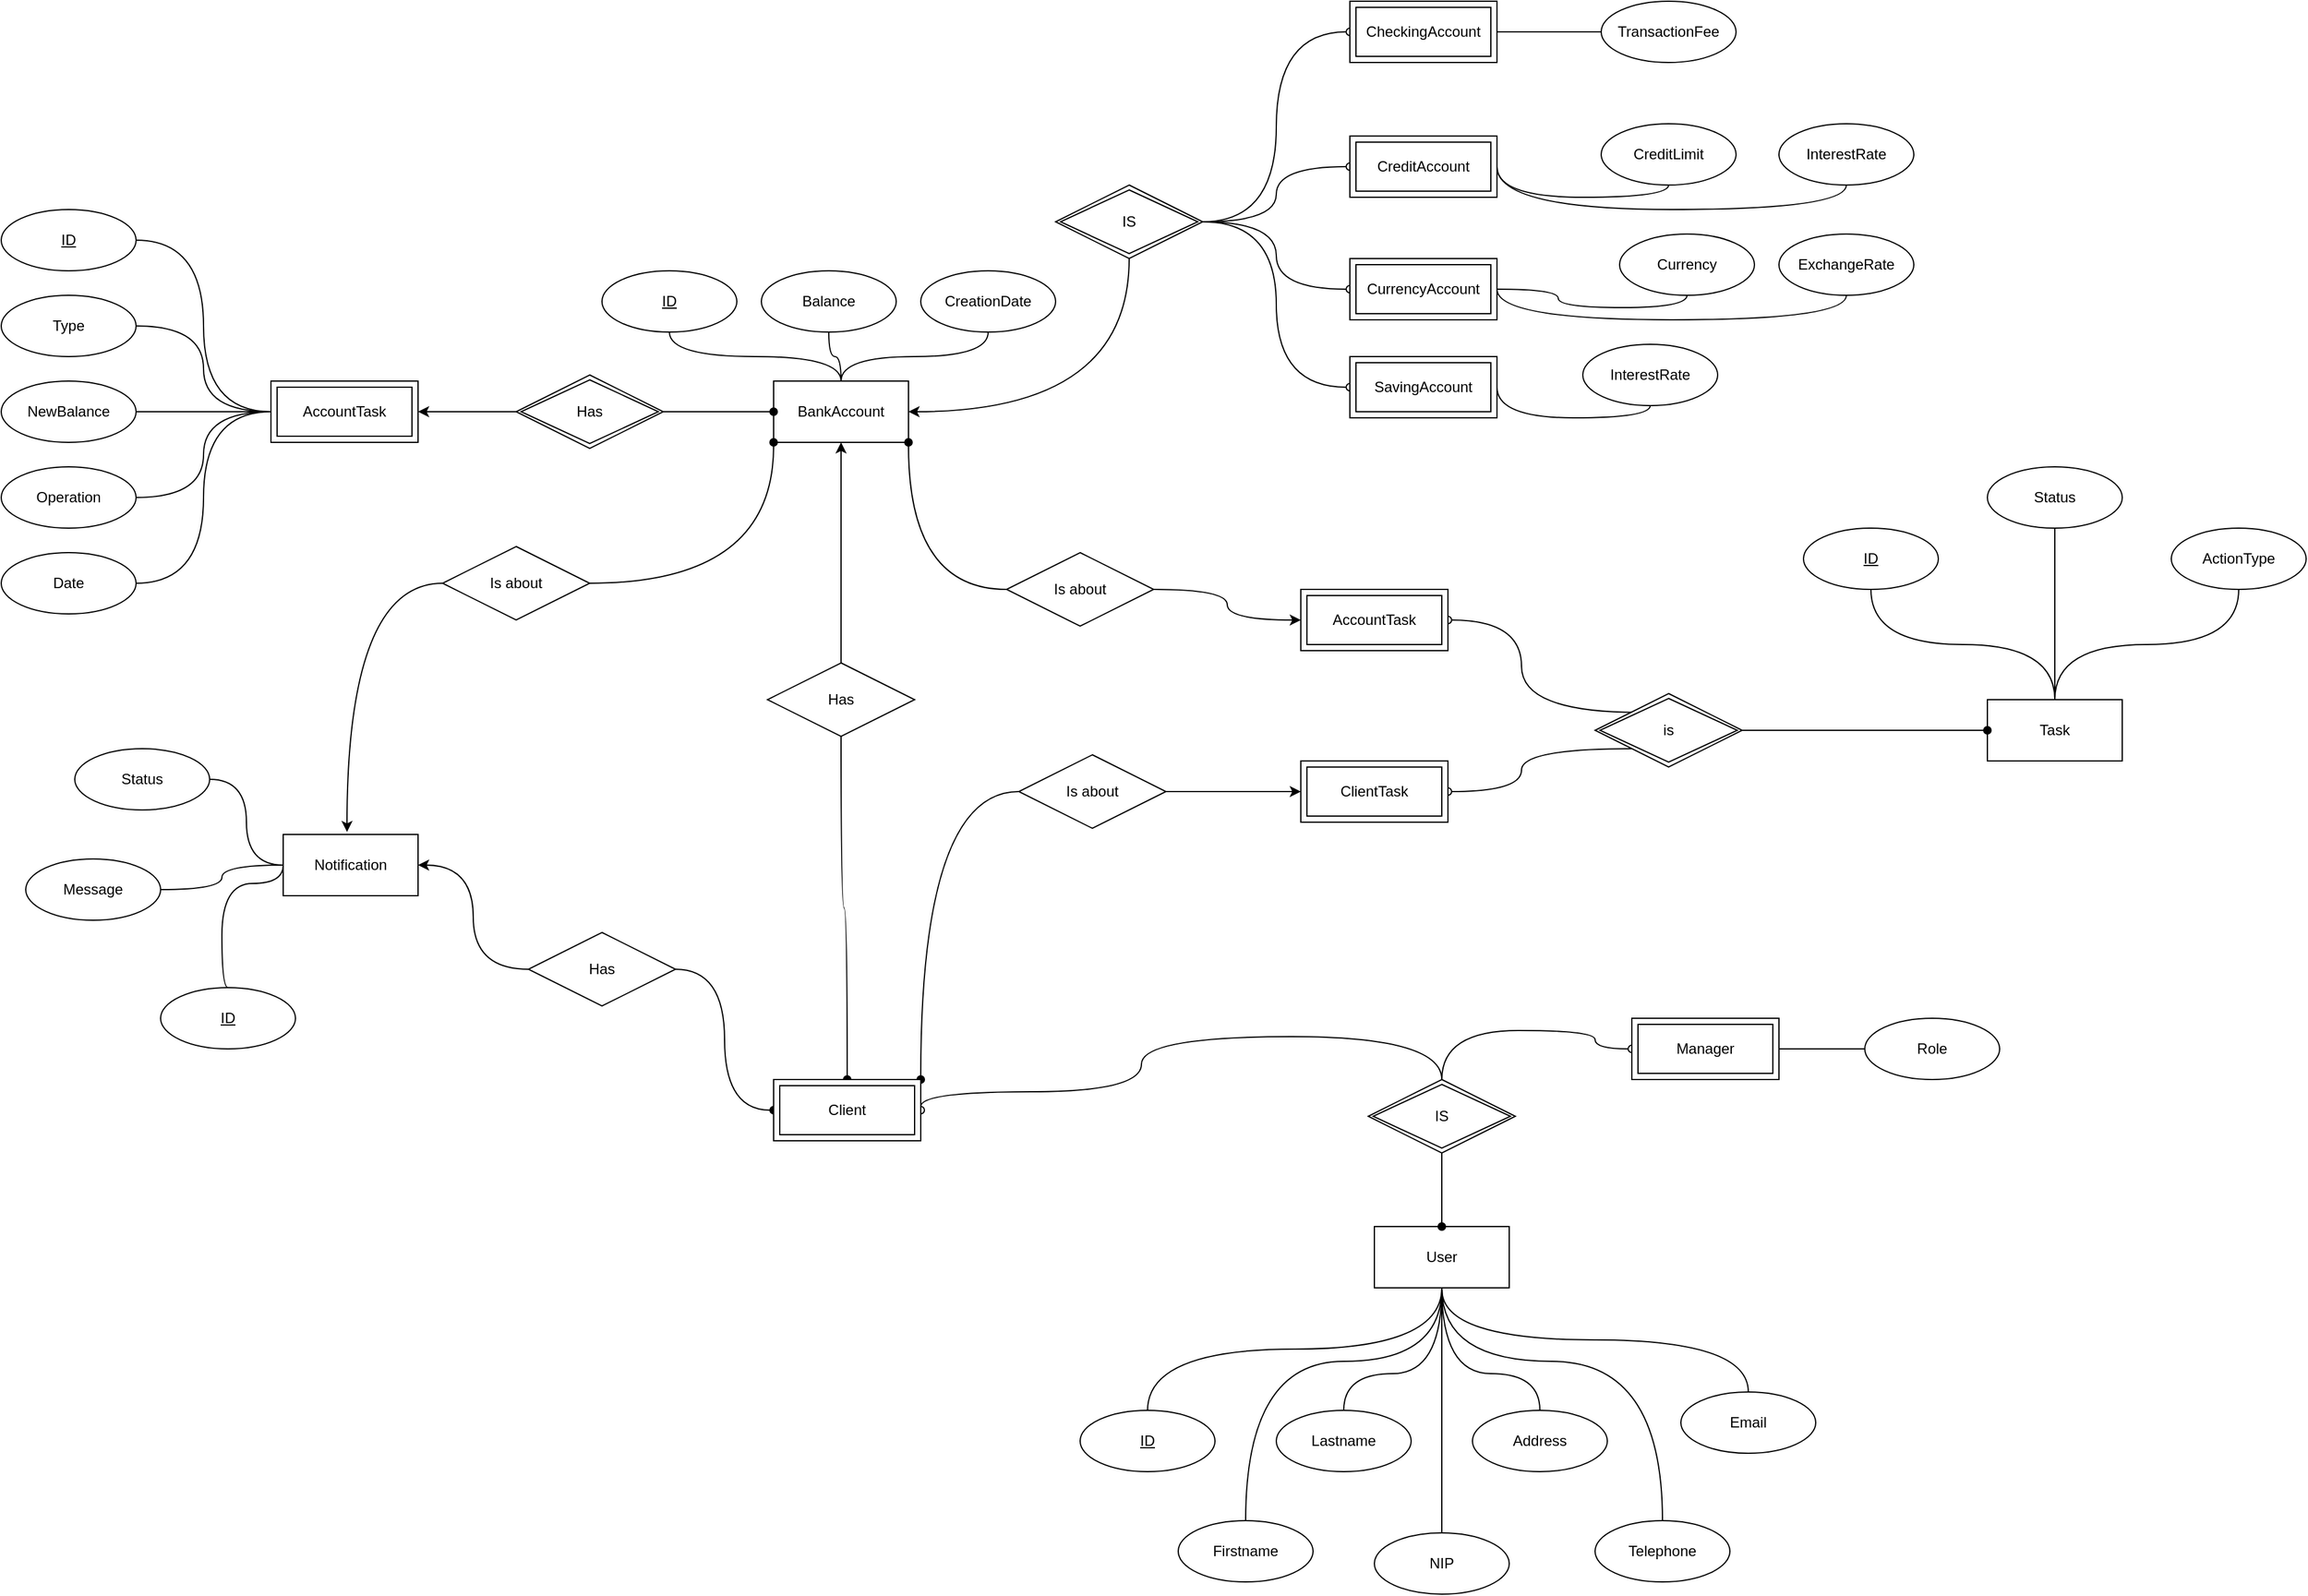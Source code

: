 <mxfile version="26.2.12">
  <diagram name="Page-1" id="4OgpGGiDZEG1DB0qBCs4">
    <mxGraphModel dx="2273" dy="1866" grid="1" gridSize="10" guides="1" tooltips="1" connect="1" arrows="1" fold="1" page="1" pageScale="1" pageWidth="850" pageHeight="1100" math="0" shadow="0">
      <root>
        <mxCell id="0" />
        <mxCell id="1" parent="0" />
        <mxCell id="Fxk53Ia6JlYg-YvES_YS-7" style="edgeStyle=orthogonalEdgeStyle;rounded=0;orthogonalLoop=1;jettySize=auto;html=1;exitX=1;exitY=0.5;exitDx=0;exitDy=0;entryX=0;entryY=0.5;entryDx=0;entryDy=0;curved=1;endArrow=none;startFill=0;" parent="1" source="Fxk53Ia6JlYg-YvES_YS-2" target="A1uuC24SRHYX1glZGPj4-17" edge="1">
          <mxGeometry relative="1" as="geometry">
            <mxPoint x="10" y="-5" as="targetPoint" />
          </mxGeometry>
        </mxCell>
        <mxCell id="Fxk53Ia6JlYg-YvES_YS-2" value="ID" style="ellipse;whiteSpace=wrap;html=1;align=center;fontStyle=4;" parent="1" vertex="1">
          <mxGeometry x="-190" y="-170" width="110" height="50" as="geometry" />
        </mxCell>
        <mxCell id="Fxk53Ia6JlYg-YvES_YS-9" style="edgeStyle=orthogonalEdgeStyle;curved=1;rounded=0;orthogonalLoop=1;jettySize=auto;html=1;exitX=1;exitY=0.5;exitDx=0;exitDy=0;entryX=0;entryY=0.5;entryDx=0;entryDy=0;endArrow=none;startFill=0;" parent="1" source="Fxk53Ia6JlYg-YvES_YS-3" target="A1uuC24SRHYX1glZGPj4-17" edge="1">
          <mxGeometry relative="1" as="geometry">
            <mxPoint x="10" y="-5" as="targetPoint" />
          </mxGeometry>
        </mxCell>
        <mxCell id="Fxk53Ia6JlYg-YvES_YS-3" value="Type" style="ellipse;whiteSpace=wrap;html=1;align=center;" parent="1" vertex="1">
          <mxGeometry x="-190" y="-100" width="110" height="50" as="geometry" />
        </mxCell>
        <mxCell id="Fxk53Ia6JlYg-YvES_YS-10" style="edgeStyle=orthogonalEdgeStyle;curved=1;rounded=0;orthogonalLoop=1;jettySize=auto;html=1;exitX=1;exitY=0.5;exitDx=0;exitDy=0;endArrow=none;startFill=0;entryX=0;entryY=0.5;entryDx=0;entryDy=0;" parent="1" source="Fxk53Ia6JlYg-YvES_YS-4" target="A1uuC24SRHYX1glZGPj4-17" edge="1">
          <mxGeometry relative="1" as="geometry">
            <mxPoint x="10" y="-10" as="targetPoint" />
          </mxGeometry>
        </mxCell>
        <mxCell id="Fxk53Ia6JlYg-YvES_YS-4" value="NewBalance" style="ellipse;whiteSpace=wrap;html=1;align=center;" parent="1" vertex="1">
          <mxGeometry x="-190" y="-30" width="110" height="50" as="geometry" />
        </mxCell>
        <mxCell id="Fxk53Ia6JlYg-YvES_YS-11" style="edgeStyle=orthogonalEdgeStyle;curved=1;rounded=0;orthogonalLoop=1;jettySize=auto;html=1;exitX=1;exitY=0.5;exitDx=0;exitDy=0;entryX=0;entryY=0.5;entryDx=0;entryDy=0;endArrow=none;startFill=0;" parent="1" source="Fxk53Ia6JlYg-YvES_YS-5" target="A1uuC24SRHYX1glZGPj4-17" edge="1">
          <mxGeometry relative="1" as="geometry">
            <mxPoint x="10" y="-5" as="targetPoint" />
          </mxGeometry>
        </mxCell>
        <mxCell id="Fxk53Ia6JlYg-YvES_YS-5" value="Operation" style="ellipse;whiteSpace=wrap;html=1;align=center;" parent="1" vertex="1">
          <mxGeometry x="-190" y="40" width="110" height="50" as="geometry" />
        </mxCell>
        <mxCell id="Fxk53Ia6JlYg-YvES_YS-12" style="edgeStyle=orthogonalEdgeStyle;curved=1;rounded=0;orthogonalLoop=1;jettySize=auto;html=1;exitX=1;exitY=0.5;exitDx=0;exitDy=0;entryX=0;entryY=0.5;entryDx=0;entryDy=0;endArrow=none;startFill=0;" parent="1" source="Fxk53Ia6JlYg-YvES_YS-6" target="A1uuC24SRHYX1glZGPj4-17" edge="1">
          <mxGeometry relative="1" as="geometry">
            <mxPoint x="10" y="-5" as="targetPoint" />
          </mxGeometry>
        </mxCell>
        <mxCell id="Fxk53Ia6JlYg-YvES_YS-6" value="Date" style="ellipse;whiteSpace=wrap;html=1;align=center;" parent="1" vertex="1">
          <mxGeometry x="-190" y="110" width="110" height="50" as="geometry" />
        </mxCell>
        <mxCell id="Fxk53Ia6JlYg-YvES_YS-13" value="BankAccount" style="whiteSpace=wrap;html=1;align=center;" parent="1" vertex="1">
          <mxGeometry x="440" y="-30" width="110" height="50" as="geometry" />
        </mxCell>
        <mxCell id="Fxk53Ia6JlYg-YvES_YS-22" style="edgeStyle=orthogonalEdgeStyle;curved=1;rounded=0;orthogonalLoop=1;jettySize=auto;html=1;exitX=0.5;exitY=1;exitDx=0;exitDy=0;endArrow=none;startFill=0;" parent="1" source="Fxk53Ia6JlYg-YvES_YS-14" target="Fxk53Ia6JlYg-YvES_YS-13" edge="1">
          <mxGeometry relative="1" as="geometry" />
        </mxCell>
        <mxCell id="Fxk53Ia6JlYg-YvES_YS-14" value="ID" style="ellipse;whiteSpace=wrap;html=1;align=center;fontStyle=4;" parent="1" vertex="1">
          <mxGeometry x="300" y="-120" width="110" height="50" as="geometry" />
        </mxCell>
        <mxCell id="Fxk53Ia6JlYg-YvES_YS-21" value="" style="edgeStyle=orthogonalEdgeStyle;curved=1;rounded=0;orthogonalLoop=1;jettySize=auto;html=1;endArrow=none;startFill=0;" parent="1" source="Fxk53Ia6JlYg-YvES_YS-15" target="Fxk53Ia6JlYg-YvES_YS-13" edge="1">
          <mxGeometry relative="1" as="geometry" />
        </mxCell>
        <mxCell id="Fxk53Ia6JlYg-YvES_YS-15" value="Balance" style="ellipse;whiteSpace=wrap;html=1;align=center;" parent="1" vertex="1">
          <mxGeometry x="430" y="-120" width="110" height="50" as="geometry" />
        </mxCell>
        <mxCell id="Fxk53Ia6JlYg-YvES_YS-23" style="edgeStyle=orthogonalEdgeStyle;curved=1;rounded=0;orthogonalLoop=1;jettySize=auto;html=1;exitX=0.5;exitY=1;exitDx=0;exitDy=0;entryX=0.5;entryY=0;entryDx=0;entryDy=0;endArrow=none;startFill=0;" parent="1" source="Fxk53Ia6JlYg-YvES_YS-16" target="Fxk53Ia6JlYg-YvES_YS-13" edge="1">
          <mxGeometry relative="1" as="geometry" />
        </mxCell>
        <mxCell id="Fxk53Ia6JlYg-YvES_YS-16" value="CreationDate" style="ellipse;whiteSpace=wrap;html=1;align=center;" parent="1" vertex="1">
          <mxGeometry x="560" y="-120" width="110" height="50" as="geometry" />
        </mxCell>
        <mxCell id="Fxk53Ia6JlYg-YvES_YS-18" style="edgeStyle=orthogonalEdgeStyle;curved=1;rounded=0;orthogonalLoop=1;jettySize=auto;html=1;entryX=0;entryY=0.5;entryDx=0;entryDy=0;endArrow=oval;endFill=1;exitX=1;exitY=0.5;exitDx=0;exitDy=0;" parent="1" source="A1uuC24SRHYX1glZGPj4-16" target="Fxk53Ia6JlYg-YvES_YS-13" edge="1">
          <mxGeometry relative="1" as="geometry">
            <mxPoint x="350" y="-5" as="sourcePoint" />
          </mxGeometry>
        </mxCell>
        <mxCell id="Fxk53Ia6JlYg-YvES_YS-19" value="" style="edgeStyle=orthogonalEdgeStyle;curved=1;rounded=0;orthogonalLoop=1;jettySize=auto;html=1;entryX=1;entryY=0.5;entryDx=0;entryDy=0;" parent="1" source="A1uuC24SRHYX1glZGPj4-16" target="A1uuC24SRHYX1glZGPj4-17" edge="1">
          <mxGeometry relative="1" as="geometry">
            <mxPoint x="230.0" y="-5" as="sourcePoint" />
            <mxPoint x="135.0" y="-5" as="targetPoint" />
          </mxGeometry>
        </mxCell>
        <mxCell id="A1uuC24SRHYX1glZGPj4-4" style="edgeStyle=orthogonalEdgeStyle;curved=1;rounded=0;orthogonalLoop=1;jettySize=auto;html=1;exitX=0;exitY=0.5;exitDx=0;exitDy=0;entryX=1;entryY=0.5;entryDx=0;entryDy=0;endArrow=none;startFill=0;" edge="1" parent="1" source="Fxk53Ia6JlYg-YvES_YS-29" target="A1uuC24SRHYX1glZGPj4-2">
          <mxGeometry relative="1" as="geometry">
            <Array as="points">
              <mxPoint x="1100" y="-315" />
            </Array>
          </mxGeometry>
        </mxCell>
        <mxCell id="Fxk53Ia6JlYg-YvES_YS-29" value="TransactionFee" style="ellipse;whiteSpace=wrap;html=1;align=center;" parent="1" vertex="1">
          <mxGeometry x="1115" y="-340" width="110" height="50" as="geometry" />
        </mxCell>
        <mxCell id="Fxk53Ia6JlYg-YvES_YS-35" value="" style="edgeStyle=orthogonalEdgeStyle;curved=1;rounded=0;orthogonalLoop=1;jettySize=auto;html=1;endArrow=oval;endFill=0;exitX=1;exitY=0.5;exitDx=0;exitDy=0;entryX=0;entryY=0.5;entryDx=0;entryDy=0;" parent="1" source="A1uuC24SRHYX1glZGPj4-1" target="A1uuC24SRHYX1glZGPj4-5" edge="1">
          <mxGeometry relative="1" as="geometry">
            <mxPoint x="800" y="-197.5" as="sourcePoint" />
            <mxPoint x="910" y="-200" as="targetPoint" />
          </mxGeometry>
        </mxCell>
        <mxCell id="Fxk53Ia6JlYg-YvES_YS-36" style="edgeStyle=orthogonalEdgeStyle;curved=1;rounded=0;orthogonalLoop=1;jettySize=auto;html=1;exitX=1;exitY=0.5;exitDx=0;exitDy=0;entryX=0;entryY=0.5;entryDx=0;entryDy=0;endArrow=oval;endFill=0;" parent="1" source="A1uuC24SRHYX1glZGPj4-1" target="A1uuC24SRHYX1glZGPj4-2" edge="1">
          <mxGeometry relative="1" as="geometry">
            <mxPoint x="800" y="-197.5" as="sourcePoint" />
          </mxGeometry>
        </mxCell>
        <mxCell id="Fxk53Ia6JlYg-YvES_YS-37" style="edgeStyle=orthogonalEdgeStyle;curved=1;rounded=0;orthogonalLoop=1;jettySize=auto;html=1;exitX=1;exitY=0.5;exitDx=0;exitDy=0;entryX=0;entryY=0.5;entryDx=0;entryDy=0;endArrow=oval;endFill=0;" parent="1" source="A1uuC24SRHYX1glZGPj4-1" target="A1uuC24SRHYX1glZGPj4-9" edge="1">
          <mxGeometry relative="1" as="geometry">
            <mxPoint x="800" y="-197.5" as="sourcePoint" />
            <mxPoint x="910" y="-105" as="targetPoint" />
          </mxGeometry>
        </mxCell>
        <mxCell id="Fxk53Ia6JlYg-YvES_YS-38" style="edgeStyle=orthogonalEdgeStyle;curved=1;rounded=0;orthogonalLoop=1;jettySize=auto;html=1;exitX=1;exitY=0.5;exitDx=0;exitDy=0;entryX=0;entryY=0.5;entryDx=0;entryDy=0;endArrow=oval;endFill=0;" parent="1" source="A1uuC24SRHYX1glZGPj4-1" target="A1uuC24SRHYX1glZGPj4-11" edge="1">
          <mxGeometry relative="1" as="geometry">
            <mxPoint x="800" y="-197.5" as="sourcePoint" />
            <mxPoint x="910" y="-25" as="targetPoint" />
          </mxGeometry>
        </mxCell>
        <mxCell id="Fxk53Ia6JlYg-YvES_YS-116" style="edgeStyle=orthogonalEdgeStyle;curved=1;rounded=0;orthogonalLoop=1;jettySize=auto;html=1;exitX=0.5;exitY=1;exitDx=0;exitDy=0;entryX=1;entryY=0.5;entryDx=0;entryDy=0;" parent="1" source="A1uuC24SRHYX1glZGPj4-1" target="Fxk53Ia6JlYg-YvES_YS-13" edge="1">
          <mxGeometry relative="1" as="geometry">
            <mxPoint x="740" y="-167.5" as="sourcePoint" />
          </mxGeometry>
        </mxCell>
        <mxCell id="Fxk53Ia6JlYg-YvES_YS-42" style="edgeStyle=orthogonalEdgeStyle;curved=1;rounded=0;orthogonalLoop=1;jettySize=auto;html=1;exitX=0.5;exitY=1;exitDx=0;exitDy=0;entryX=1;entryY=0.5;entryDx=0;entryDy=0;endArrow=none;startFill=0;" parent="1" source="Fxk53Ia6JlYg-YvES_YS-41" target="A1uuC24SRHYX1glZGPj4-5" edge="1">
          <mxGeometry relative="1" as="geometry">
            <Array as="points">
              <mxPoint x="1170" y="-180" />
              <mxPoint x="1030" y="-180" />
            </Array>
          </mxGeometry>
        </mxCell>
        <mxCell id="Fxk53Ia6JlYg-YvES_YS-41" value="CreditLimit" style="ellipse;whiteSpace=wrap;html=1;align=center;" parent="1" vertex="1">
          <mxGeometry x="1115" y="-240" width="110" height="50" as="geometry" />
        </mxCell>
        <mxCell id="Fxk53Ia6JlYg-YvES_YS-44" style="edgeStyle=orthogonalEdgeStyle;curved=1;rounded=0;orthogonalLoop=1;jettySize=auto;html=1;exitX=0.5;exitY=1;exitDx=0;exitDy=0;entryX=1;entryY=0.5;entryDx=0;entryDy=0;endArrow=none;startFill=0;" parent="1" source="Fxk53Ia6JlYg-YvES_YS-43" edge="1" target="A1uuC24SRHYX1glZGPj4-5">
          <mxGeometry relative="1" as="geometry">
            <mxPoint x="1415" y="-195" as="sourcePoint" />
            <mxPoint x="1030" y="-187.5" as="targetPoint" />
            <Array as="points">
              <mxPoint x="1315" y="-170" />
              <mxPoint x="1030" y="-170" />
            </Array>
          </mxGeometry>
        </mxCell>
        <mxCell id="Fxk53Ia6JlYg-YvES_YS-43" value="InterestRate" style="ellipse;whiteSpace=wrap;html=1;align=center;" parent="1" vertex="1">
          <mxGeometry x="1260" y="-240" width="110" height="50" as="geometry" />
        </mxCell>
        <mxCell id="A1uuC24SRHYX1glZGPj4-33" style="edgeStyle=orthogonalEdgeStyle;curved=1;rounded=0;orthogonalLoop=1;jettySize=auto;html=1;exitX=0.5;exitY=1;exitDx=0;exitDy=0;entryX=1;entryY=0.5;entryDx=0;entryDy=0;endArrow=none;startFill=0;" edge="1" parent="1" source="Fxk53Ia6JlYg-YvES_YS-47" target="A1uuC24SRHYX1glZGPj4-9">
          <mxGeometry relative="1" as="geometry">
            <Array as="points">
              <mxPoint x="1185" y="-90" />
              <mxPoint x="1080" y="-90" />
              <mxPoint x="1080" y="-105" />
            </Array>
          </mxGeometry>
        </mxCell>
        <mxCell id="Fxk53Ia6JlYg-YvES_YS-47" value="Currency" style="ellipse;whiteSpace=wrap;html=1;align=center;" parent="1" vertex="1">
          <mxGeometry x="1130" y="-150" width="110" height="50" as="geometry" />
        </mxCell>
        <mxCell id="Fxk53Ia6JlYg-YvES_YS-50" style="edgeStyle=orthogonalEdgeStyle;curved=1;rounded=0;orthogonalLoop=1;jettySize=auto;html=1;exitX=0.5;exitY=1;exitDx=0;exitDy=0;entryX=1;entryY=0.5;entryDx=0;entryDy=0;endArrow=none;startFill=0;" parent="1" source="Fxk53Ia6JlYg-YvES_YS-49" target="A1uuC24SRHYX1glZGPj4-9" edge="1">
          <mxGeometry relative="1" as="geometry">
            <Array as="points">
              <mxPoint x="1315" y="-80" />
              <mxPoint x="1030" y="-80" />
            </Array>
            <mxPoint x="1030" y="-105" as="targetPoint" />
          </mxGeometry>
        </mxCell>
        <mxCell id="Fxk53Ia6JlYg-YvES_YS-49" value="ExchangeRate" style="ellipse;whiteSpace=wrap;html=1;align=center;" parent="1" vertex="1">
          <mxGeometry x="1260" y="-150" width="110" height="50" as="geometry" />
        </mxCell>
        <mxCell id="Fxk53Ia6JlYg-YvES_YS-54" style="edgeStyle=orthogonalEdgeStyle;curved=1;rounded=0;orthogonalLoop=1;jettySize=auto;html=1;exitX=0.5;exitY=1;exitDx=0;exitDy=0;entryX=1;entryY=0.5;entryDx=0;entryDy=0;endArrow=none;startFill=0;" parent="1" source="Fxk53Ia6JlYg-YvES_YS-53" target="A1uuC24SRHYX1glZGPj4-11" edge="1">
          <mxGeometry relative="1" as="geometry">
            <Array as="points">
              <mxPoint x="1155" />
              <mxPoint x="1030" />
            </Array>
            <mxPoint x="1030" y="-25" as="targetPoint" />
          </mxGeometry>
        </mxCell>
        <mxCell id="Fxk53Ia6JlYg-YvES_YS-53" value="InterestRate" style="ellipse;whiteSpace=wrap;html=1;align=center;" parent="1" vertex="1">
          <mxGeometry x="1100" y="-60" width="110" height="50" as="geometry" />
        </mxCell>
        <mxCell id="Fxk53Ia6JlYg-YvES_YS-57" value="User" style="whiteSpace=wrap;html=1;align=center;movable=1;resizable=1;rotatable=1;deletable=1;editable=1;locked=0;connectable=1;" parent="1" vertex="1">
          <mxGeometry x="930" y="660" width="110" height="50" as="geometry" />
        </mxCell>
        <mxCell id="Fxk53Ia6JlYg-YvES_YS-70" style="edgeStyle=orthogonalEdgeStyle;curved=1;rounded=0;orthogonalLoop=1;jettySize=auto;html=1;exitX=0.5;exitY=0;exitDx=0;exitDy=0;entryX=0.5;entryY=1;entryDx=0;entryDy=0;endArrow=none;startFill=0;" parent="1" source="Fxk53Ia6JlYg-YvES_YS-58" target="Fxk53Ia6JlYg-YvES_YS-57" edge="1">
          <mxGeometry relative="1" as="geometry" />
        </mxCell>
        <mxCell id="Fxk53Ia6JlYg-YvES_YS-58" value="ID" style="ellipse;whiteSpace=wrap;html=1;align=center;fontStyle=4;" parent="1" vertex="1">
          <mxGeometry x="690" y="810" width="110" height="50" as="geometry" />
        </mxCell>
        <mxCell id="A1uuC24SRHYX1glZGPj4-23" style="edgeStyle=orthogonalEdgeStyle;curved=1;rounded=0;orthogonalLoop=1;jettySize=auto;html=1;exitX=0.5;exitY=0;exitDx=0;exitDy=0;endArrow=none;startFill=0;" edge="1" parent="1" source="Fxk53Ia6JlYg-YvES_YS-60" target="Fxk53Ia6JlYg-YvES_YS-57">
          <mxGeometry relative="1" as="geometry">
            <Array as="points">
              <mxPoint x="905" y="780" />
              <mxPoint x="985" y="780" />
            </Array>
          </mxGeometry>
        </mxCell>
        <mxCell id="Fxk53Ia6JlYg-YvES_YS-60" value="Lastname" style="ellipse;whiteSpace=wrap;html=1;align=center;" parent="1" vertex="1">
          <mxGeometry x="850" y="810" width="110" height="50" as="geometry" />
        </mxCell>
        <mxCell id="A1uuC24SRHYX1glZGPj4-24" style="edgeStyle=orthogonalEdgeStyle;curved=1;rounded=0;orthogonalLoop=1;jettySize=auto;html=1;exitX=0.5;exitY=0;exitDx=0;exitDy=0;entryX=0.5;entryY=1;entryDx=0;entryDy=0;endArrow=none;startFill=0;" edge="1" parent="1" source="Fxk53Ia6JlYg-YvES_YS-62" target="Fxk53Ia6JlYg-YvES_YS-57">
          <mxGeometry relative="1" as="geometry">
            <Array as="points">
              <mxPoint x="825" y="770" />
              <mxPoint x="985" y="770" />
            </Array>
          </mxGeometry>
        </mxCell>
        <mxCell id="Fxk53Ia6JlYg-YvES_YS-62" value="Firstname" style="ellipse;whiteSpace=wrap;html=1;align=center;" parent="1" vertex="1">
          <mxGeometry x="770" y="900" width="110" height="50" as="geometry" />
        </mxCell>
        <mxCell id="Fxk53Ia6JlYg-YvES_YS-73" value="" style="edgeStyle=orthogonalEdgeStyle;curved=1;rounded=0;orthogonalLoop=1;jettySize=auto;html=1;entryX=0.5;entryY=1;entryDx=0;entryDy=0;endArrow=none;startFill=0;exitX=0.5;exitY=0;exitDx=0;exitDy=0;" parent="1" source="Fxk53Ia6JlYg-YvES_YS-64" target="Fxk53Ia6JlYg-YvES_YS-57" edge="1">
          <mxGeometry relative="1" as="geometry">
            <Array as="points">
              <mxPoint x="985" y="730" />
              <mxPoint x="985" y="730" />
            </Array>
          </mxGeometry>
        </mxCell>
        <mxCell id="Fxk53Ia6JlYg-YvES_YS-64" value="NIP" style="ellipse;whiteSpace=wrap;html=1;align=center;" parent="1" vertex="1">
          <mxGeometry x="930" y="910" width="110" height="50" as="geometry" />
        </mxCell>
        <mxCell id="A1uuC24SRHYX1glZGPj4-19" style="edgeStyle=orthogonalEdgeStyle;curved=1;rounded=0;orthogonalLoop=1;jettySize=auto;html=1;exitX=0.5;exitY=0;exitDx=0;exitDy=0;endArrow=none;startFill=0;" edge="1" parent="1" source="Fxk53Ia6JlYg-YvES_YS-66" target="Fxk53Ia6JlYg-YvES_YS-57">
          <mxGeometry relative="1" as="geometry">
            <Array as="points">
              <mxPoint x="1065" y="780" />
              <mxPoint x="985" y="780" />
            </Array>
          </mxGeometry>
        </mxCell>
        <mxCell id="Fxk53Ia6JlYg-YvES_YS-66" value="Address" style="ellipse;whiteSpace=wrap;html=1;align=center;" parent="1" vertex="1">
          <mxGeometry x="1010" y="810" width="110" height="50" as="geometry" />
        </mxCell>
        <mxCell id="A1uuC24SRHYX1glZGPj4-22" style="edgeStyle=orthogonalEdgeStyle;curved=1;rounded=0;orthogonalLoop=1;jettySize=auto;html=1;exitX=0.5;exitY=0;exitDx=0;exitDy=0;entryX=0.5;entryY=1;entryDx=0;entryDy=0;endArrow=none;startFill=0;" edge="1" parent="1" source="Fxk53Ia6JlYg-YvES_YS-69" target="Fxk53Ia6JlYg-YvES_YS-57">
          <mxGeometry relative="1" as="geometry">
            <Array as="points">
              <mxPoint x="1165" y="770" />
              <mxPoint x="985" y="770" />
            </Array>
          </mxGeometry>
        </mxCell>
        <mxCell id="Fxk53Ia6JlYg-YvES_YS-69" value="Telephone" style="ellipse;whiteSpace=wrap;html=1;align=center;" parent="1" vertex="1">
          <mxGeometry x="1110" y="900" width="110" height="50" as="geometry" />
        </mxCell>
        <mxCell id="Fxk53Ia6JlYg-YvES_YS-79" style="edgeStyle=orthogonalEdgeStyle;curved=1;rounded=0;orthogonalLoop=1;jettySize=auto;html=1;exitX=0.5;exitY=0;exitDx=0;exitDy=0;endArrow=none;startFill=0;entryX=0.501;entryY=1.029;entryDx=0;entryDy=0;entryPerimeter=0;" parent="1" source="Fxk53Ia6JlYg-YvES_YS-77" target="Fxk53Ia6JlYg-YvES_YS-57" edge="1">
          <mxGeometry relative="1" as="geometry">
            <mxPoint x="980" y="570" as="targetPoint" />
          </mxGeometry>
        </mxCell>
        <mxCell id="Fxk53Ia6JlYg-YvES_YS-77" value="Email" style="ellipse;whiteSpace=wrap;html=1;align=center;" parent="1" vertex="1">
          <mxGeometry x="1180" y="795" width="110" height="50" as="geometry" />
        </mxCell>
        <mxCell id="Fxk53Ia6JlYg-YvES_YS-85" value="" style="edgeStyle=orthogonalEdgeStyle;curved=1;rounded=0;orthogonalLoop=1;jettySize=auto;html=1;endArrow=oval;endFill=0;exitX=0.5;exitY=0;exitDx=0;exitDy=0;entryX=1;entryY=0.5;entryDx=0;entryDy=0;" parent="1" source="A1uuC24SRHYX1glZGPj4-25" target="A1uuC24SRHYX1glZGPj4-30" edge="1">
          <mxGeometry relative="1" as="geometry">
            <mxPoint x="1005" y="545" as="sourcePoint" />
            <mxPoint x="590" y="595" as="targetPoint" />
            <Array as="points">
              <mxPoint x="985" y="505" />
              <mxPoint x="740" y="505" />
              <mxPoint x="740" y="550" />
              <mxPoint x="560" y="550" />
            </Array>
          </mxGeometry>
        </mxCell>
        <mxCell id="Fxk53Ia6JlYg-YvES_YS-89" style="edgeStyle=orthogonalEdgeStyle;curved=1;rounded=0;orthogonalLoop=1;jettySize=auto;html=1;exitX=0.5;exitY=1;exitDx=0;exitDy=0;endArrow=oval;endFill=1;entryX=0.5;entryY=0;entryDx=0;entryDy=0;" parent="1" source="Fxk53Ia6JlYg-YvES_YS-88" target="A1uuC24SRHYX1glZGPj4-30" edge="1">
          <mxGeometry relative="1" as="geometry">
            <mxPoint x="495" y="520" as="targetPoint" />
          </mxGeometry>
        </mxCell>
        <mxCell id="Fxk53Ia6JlYg-YvES_YS-90" style="edgeStyle=orthogonalEdgeStyle;curved=1;rounded=0;orthogonalLoop=1;jettySize=auto;html=1;exitX=0.5;exitY=0;exitDx=0;exitDy=0;entryX=0.5;entryY=1;entryDx=0;entryDy=0;endArrow=classic;endFill=1;" parent="1" source="Fxk53Ia6JlYg-YvES_YS-88" target="Fxk53Ia6JlYg-YvES_YS-13" edge="1">
          <mxGeometry relative="1" as="geometry">
            <mxPoint x="485" y="150" as="sourcePoint" />
          </mxGeometry>
        </mxCell>
        <mxCell id="Fxk53Ia6JlYg-YvES_YS-88" value="Has" style="shape=rhombus;perimeter=rhombusPerimeter;whiteSpace=wrap;html=1;align=center;" parent="1" vertex="1">
          <mxGeometry x="435" y="200" width="120" height="60" as="geometry" />
        </mxCell>
        <mxCell id="Fxk53Ia6JlYg-YvES_YS-94" style="edgeStyle=orthogonalEdgeStyle;curved=1;rounded=0;orthogonalLoop=1;jettySize=auto;html=1;exitX=0;exitY=0.5;exitDx=0;exitDy=0;endArrow=none;startFill=0;" parent="1" source="Fxk53Ia6JlYg-YvES_YS-93" target="A1uuC24SRHYX1glZGPj4-31" edge="1">
          <mxGeometry relative="1" as="geometry">
            <mxPoint x="1540" y="540" as="targetPoint" />
          </mxGeometry>
        </mxCell>
        <mxCell id="Fxk53Ia6JlYg-YvES_YS-93" value="Role" style="ellipse;whiteSpace=wrap;html=1;align=center;" parent="1" vertex="1">
          <mxGeometry x="1330" y="490" width="110" height="50" as="geometry" />
        </mxCell>
        <mxCell id="Fxk53Ia6JlYg-YvES_YS-98" style="edgeStyle=orthogonalEdgeStyle;curved=1;rounded=0;orthogonalLoop=1;jettySize=auto;html=1;exitX=0.5;exitY=0;exitDx=0;exitDy=0;endArrow=oval;endFill=0;entryX=0;entryY=0.5;entryDx=0;entryDy=0;" parent="1" source="A1uuC24SRHYX1glZGPj4-25" target="A1uuC24SRHYX1glZGPj4-31" edge="1">
          <mxGeometry relative="1" as="geometry">
            <mxPoint x="1320" y="545" as="sourcePoint" />
            <mxPoint x="1430" y="540" as="targetPoint" />
            <Array as="points">
              <mxPoint x="985" y="500" />
              <mxPoint x="1110" y="500" />
              <mxPoint x="1110" y="515" />
            </Array>
          </mxGeometry>
        </mxCell>
        <mxCell id="Fxk53Ia6JlYg-YvES_YS-101" value="Notification" style="whiteSpace=wrap;html=1;align=center;" parent="1" vertex="1">
          <mxGeometry x="40" y="340" width="110" height="50" as="geometry" />
        </mxCell>
        <mxCell id="Fxk53Ia6JlYg-YvES_YS-105" style="edgeStyle=orthogonalEdgeStyle;curved=1;rounded=0;orthogonalLoop=1;jettySize=auto;html=1;exitX=0.5;exitY=0;exitDx=0;exitDy=0;entryX=0;entryY=0.5;entryDx=0;entryDy=0;endArrow=none;startFill=0;" parent="1" source="Fxk53Ia6JlYg-YvES_YS-102" target="Fxk53Ia6JlYg-YvES_YS-101" edge="1">
          <mxGeometry relative="1" as="geometry">
            <Array as="points">
              <mxPoint x="-10" y="465" />
              <mxPoint x="-10" y="380" />
              <mxPoint x="40" y="380" />
            </Array>
          </mxGeometry>
        </mxCell>
        <mxCell id="Fxk53Ia6JlYg-YvES_YS-102" value="ID" style="ellipse;whiteSpace=wrap;html=1;align=center;fontStyle=4;" parent="1" vertex="1">
          <mxGeometry x="-60" y="465" width="110" height="50" as="geometry" />
        </mxCell>
        <mxCell id="Fxk53Ia6JlYg-YvES_YS-104" style="edgeStyle=orthogonalEdgeStyle;curved=1;rounded=0;orthogonalLoop=1;jettySize=auto;html=1;exitX=1;exitY=0.5;exitDx=0;exitDy=0;entryX=0;entryY=0.5;entryDx=0;entryDy=0;endArrow=none;startFill=0;" parent="1" source="Fxk53Ia6JlYg-YvES_YS-103" target="Fxk53Ia6JlYg-YvES_YS-101" edge="1">
          <mxGeometry relative="1" as="geometry" />
        </mxCell>
        <mxCell id="Fxk53Ia6JlYg-YvES_YS-103" value="Message" style="ellipse;whiteSpace=wrap;html=1;align=center;" parent="1" vertex="1">
          <mxGeometry x="-170" y="360" width="110" height="50" as="geometry" />
        </mxCell>
        <mxCell id="Fxk53Ia6JlYg-YvES_YS-107" style="rounded=0;orthogonalLoop=1;jettySize=auto;html=1;exitX=1;exitY=0.5;exitDx=0;exitDy=0;entryX=0;entryY=1;entryDx=0;entryDy=0;curved=1;endArrow=oval;endFill=1;edgeStyle=orthogonalEdgeStyle;" parent="1" source="Fxk53Ia6JlYg-YvES_YS-106" target="Fxk53Ia6JlYg-YvES_YS-13" edge="1">
          <mxGeometry relative="1" as="geometry" />
        </mxCell>
        <mxCell id="Fxk53Ia6JlYg-YvES_YS-106" value="Is about" style="shape=rhombus;perimeter=rhombusPerimeter;whiteSpace=wrap;html=1;align=center;" parent="1" vertex="1">
          <mxGeometry x="170" y="105" width="120" height="60" as="geometry" />
        </mxCell>
        <mxCell id="Fxk53Ia6JlYg-YvES_YS-109" style="edgeStyle=orthogonalEdgeStyle;curved=1;rounded=0;orthogonalLoop=1;jettySize=auto;html=1;exitX=0;exitY=0.5;exitDx=0;exitDy=0;entryX=0.473;entryY=-0.041;entryDx=0;entryDy=0;entryPerimeter=0;" parent="1" source="Fxk53Ia6JlYg-YvES_YS-106" target="Fxk53Ia6JlYg-YvES_YS-101" edge="1">
          <mxGeometry relative="1" as="geometry" />
        </mxCell>
        <mxCell id="Fxk53Ia6JlYg-YvES_YS-112" style="edgeStyle=orthogonalEdgeStyle;curved=1;rounded=0;orthogonalLoop=1;jettySize=auto;html=1;entryX=1;entryY=0.5;entryDx=0;entryDy=0;" parent="1" source="Fxk53Ia6JlYg-YvES_YS-111" target="Fxk53Ia6JlYg-YvES_YS-101" edge="1">
          <mxGeometry relative="1" as="geometry" />
        </mxCell>
        <mxCell id="Fxk53Ia6JlYg-YvES_YS-113" style="edgeStyle=orthogonalEdgeStyle;curved=1;rounded=0;orthogonalLoop=1;jettySize=auto;html=1;entryX=0;entryY=0.5;entryDx=0;entryDy=0;endArrow=oval;endFill=1;" parent="1" source="Fxk53Ia6JlYg-YvES_YS-111" target="A1uuC24SRHYX1glZGPj4-30" edge="1">
          <mxGeometry relative="1" as="geometry">
            <mxPoint x="440.0" y="545" as="targetPoint" />
          </mxGeometry>
        </mxCell>
        <mxCell id="Fxk53Ia6JlYg-YvES_YS-111" value="Has" style="shape=rhombus;perimeter=rhombusPerimeter;whiteSpace=wrap;html=1;align=center;" parent="1" vertex="1">
          <mxGeometry x="240" y="420" width="120" height="60" as="geometry" />
        </mxCell>
        <mxCell id="Fxk53Ia6JlYg-YvES_YS-117" value="Task" style="whiteSpace=wrap;html=1;align=center;" parent="1" vertex="1">
          <mxGeometry x="1430" y="230" width="110" height="50" as="geometry" />
        </mxCell>
        <mxCell id="Fxk53Ia6JlYg-YvES_YS-119" style="edgeStyle=orthogonalEdgeStyle;curved=1;rounded=0;orthogonalLoop=1;jettySize=auto;html=1;exitX=1;exitY=0.5;exitDx=0;exitDy=0;entryX=0;entryY=0.5;entryDx=0;entryDy=0;endArrow=none;startFill=0;" parent="1" source="Fxk53Ia6JlYg-YvES_YS-118" target="Fxk53Ia6JlYg-YvES_YS-101" edge="1">
          <mxGeometry relative="1" as="geometry" />
        </mxCell>
        <mxCell id="Fxk53Ia6JlYg-YvES_YS-118" value="Status" style="ellipse;whiteSpace=wrap;html=1;align=center;" parent="1" vertex="1">
          <mxGeometry x="-130" y="270" width="110" height="50" as="geometry" />
        </mxCell>
        <mxCell id="Fxk53Ia6JlYg-YvES_YS-125" style="edgeStyle=orthogonalEdgeStyle;curved=1;rounded=0;orthogonalLoop=1;jettySize=auto;html=1;exitX=0.5;exitY=1;exitDx=0;exitDy=0;endArrow=none;startFill=0;" parent="1" source="Fxk53Ia6JlYg-YvES_YS-120" target="Fxk53Ia6JlYg-YvES_YS-117" edge="1">
          <mxGeometry relative="1" as="geometry" />
        </mxCell>
        <mxCell id="Fxk53Ia6JlYg-YvES_YS-120" value="ID" style="ellipse;whiteSpace=wrap;html=1;align=center;fontStyle=4;" parent="1" vertex="1">
          <mxGeometry x="1280" y="90" width="110" height="50" as="geometry" />
        </mxCell>
        <mxCell id="Fxk53Ia6JlYg-YvES_YS-124" style="edgeStyle=orthogonalEdgeStyle;curved=1;rounded=0;orthogonalLoop=1;jettySize=auto;html=1;exitX=0.5;exitY=1;exitDx=0;exitDy=0;entryX=0.5;entryY=0;entryDx=0;entryDy=0;endArrow=none;startFill=0;" parent="1" source="Fxk53Ia6JlYg-YvES_YS-121" target="Fxk53Ia6JlYg-YvES_YS-117" edge="1">
          <mxGeometry relative="1" as="geometry" />
        </mxCell>
        <mxCell id="Fxk53Ia6JlYg-YvES_YS-121" value="Status" style="ellipse;whiteSpace=wrap;html=1;align=center;" parent="1" vertex="1">
          <mxGeometry x="1430" y="40" width="110" height="50" as="geometry" />
        </mxCell>
        <mxCell id="Fxk53Ia6JlYg-YvES_YS-123" style="edgeStyle=orthogonalEdgeStyle;curved=1;rounded=0;orthogonalLoop=1;jettySize=auto;html=1;exitX=0.5;exitY=1;exitDx=0;exitDy=0;endArrow=none;startFill=0;" parent="1" source="Fxk53Ia6JlYg-YvES_YS-122" target="Fxk53Ia6JlYg-YvES_YS-117" edge="1">
          <mxGeometry relative="1" as="geometry" />
        </mxCell>
        <mxCell id="Fxk53Ia6JlYg-YvES_YS-122" value="ActionType" style="ellipse;whiteSpace=wrap;html=1;align=center;" parent="1" vertex="1">
          <mxGeometry x="1580" y="90" width="110" height="50" as="geometry" />
        </mxCell>
        <mxCell id="Fxk53Ia6JlYg-YvES_YS-137" style="edgeStyle=orthogonalEdgeStyle;curved=1;rounded=0;orthogonalLoop=1;jettySize=auto;html=1;exitX=0;exitY=1;exitDx=0;exitDy=0;entryX=1;entryY=0.5;entryDx=0;entryDy=0;endArrow=oval;endFill=0;" parent="1" source="A1uuC24SRHYX1glZGPj4-12" target="A1uuC24SRHYX1glZGPj4-15" edge="1">
          <mxGeometry relative="1" as="geometry">
            <mxPoint x="1150" y="265" as="sourcePoint" />
            <mxPoint x="990" y="305" as="targetPoint" />
          </mxGeometry>
        </mxCell>
        <mxCell id="Fxk53Ia6JlYg-YvES_YS-138" style="edgeStyle=orthogonalEdgeStyle;curved=1;rounded=0;orthogonalLoop=1;jettySize=auto;html=1;exitX=0.293;exitY=0.256;exitDx=0;exitDy=0;endArrow=oval;endFill=0;exitPerimeter=0;entryX=1;entryY=0.5;entryDx=0;entryDy=0;" parent="1" source="A1uuC24SRHYX1glZGPj4-12" target="A1uuC24SRHYX1glZGPj4-14" edge="1">
          <mxGeometry relative="1" as="geometry">
            <mxPoint x="1150" y="235" as="sourcePoint" />
            <mxPoint x="1000" y="170" as="targetPoint" />
          </mxGeometry>
        </mxCell>
        <mxCell id="Fxk53Ia6JlYg-YvES_YS-139" style="edgeStyle=orthogonalEdgeStyle;curved=1;rounded=0;orthogonalLoop=1;jettySize=auto;html=1;entryX=0;entryY=0.5;entryDx=0;entryDy=0;endArrow=oval;endFill=1;" parent="1" source="A1uuC24SRHYX1glZGPj4-12" target="Fxk53Ia6JlYg-YvES_YS-117" edge="1">
          <mxGeometry relative="1" as="geometry">
            <mxPoint x="1240" y="250" as="sourcePoint" />
          </mxGeometry>
        </mxCell>
        <mxCell id="Fxk53Ia6JlYg-YvES_YS-142" style="edgeStyle=orthogonalEdgeStyle;curved=1;rounded=0;orthogonalLoop=1;jettySize=auto;html=1;exitX=0;exitY=0.5;exitDx=0;exitDy=0;entryX=1;entryY=0;entryDx=0;entryDy=0;endArrow=oval;endFill=1;" parent="1" source="Fxk53Ia6JlYg-YvES_YS-140" target="A1uuC24SRHYX1glZGPj4-30" edge="1">
          <mxGeometry relative="1" as="geometry">
            <mxPoint x="550" y="520" as="targetPoint" />
          </mxGeometry>
        </mxCell>
        <mxCell id="Fxk53Ia6JlYg-YvES_YS-143" style="edgeStyle=orthogonalEdgeStyle;curved=1;rounded=0;orthogonalLoop=1;jettySize=auto;html=1;exitX=1;exitY=0.5;exitDx=0;exitDy=0;entryX=0;entryY=0.5;entryDx=0;entryDy=0;" parent="1" source="Fxk53Ia6JlYg-YvES_YS-140" target="A1uuC24SRHYX1glZGPj4-15" edge="1">
          <mxGeometry relative="1" as="geometry">
            <mxPoint x="870" y="305" as="targetPoint" />
          </mxGeometry>
        </mxCell>
        <mxCell id="Fxk53Ia6JlYg-YvES_YS-140" value="Is about" style="shape=rhombus;perimeter=rhombusPerimeter;whiteSpace=wrap;html=1;align=center;" parent="1" vertex="1">
          <mxGeometry x="640" y="275" width="120" height="60" as="geometry" />
        </mxCell>
        <mxCell id="Fxk53Ia6JlYg-YvES_YS-144" style="edgeStyle=orthogonalEdgeStyle;curved=1;rounded=0;orthogonalLoop=1;jettySize=auto;html=1;exitX=0;exitY=0.5;exitDx=0;exitDy=0;entryX=1;entryY=1;entryDx=0;entryDy=0;endArrow=oval;endFill=1;" parent="1" source="Fxk53Ia6JlYg-YvES_YS-141" target="Fxk53Ia6JlYg-YvES_YS-13" edge="1">
          <mxGeometry relative="1" as="geometry" />
        </mxCell>
        <mxCell id="Fxk53Ia6JlYg-YvES_YS-145" style="edgeStyle=orthogonalEdgeStyle;curved=1;rounded=0;orthogonalLoop=1;jettySize=auto;html=1;exitX=1;exitY=0.5;exitDx=0;exitDy=0;entryX=0;entryY=0.5;entryDx=0;entryDy=0;" parent="1" source="Fxk53Ia6JlYg-YvES_YS-141" target="A1uuC24SRHYX1glZGPj4-14" edge="1">
          <mxGeometry relative="1" as="geometry">
            <mxPoint x="870" y="165" as="targetPoint" />
          </mxGeometry>
        </mxCell>
        <mxCell id="Fxk53Ia6JlYg-YvES_YS-141" value="Is about" style="shape=rhombus;perimeter=rhombusPerimeter;whiteSpace=wrap;html=1;align=center;" parent="1" vertex="1">
          <mxGeometry x="630" y="110" width="120" height="60" as="geometry" />
        </mxCell>
        <mxCell id="A1uuC24SRHYX1glZGPj4-1" value="IS" style="shape=rhombus;double=1;perimeter=rhombusPerimeter;whiteSpace=wrap;html=1;align=center;" vertex="1" parent="1">
          <mxGeometry x="670" y="-190" width="120" height="60" as="geometry" />
        </mxCell>
        <mxCell id="A1uuC24SRHYX1glZGPj4-2" value="CheckingAccount" style="shape=ext;margin=3;double=1;whiteSpace=wrap;html=1;align=center;" vertex="1" parent="1">
          <mxGeometry x="910" y="-340" width="120" height="50" as="geometry" />
        </mxCell>
        <mxCell id="A1uuC24SRHYX1glZGPj4-5" value="CreditAccount" style="shape=ext;margin=3;double=1;whiteSpace=wrap;html=1;align=center;" vertex="1" parent="1">
          <mxGeometry x="910" y="-230" width="120" height="50" as="geometry" />
        </mxCell>
        <mxCell id="A1uuC24SRHYX1glZGPj4-9" value="CurrencyAccount" style="shape=ext;margin=3;double=1;whiteSpace=wrap;html=1;align=center;" vertex="1" parent="1">
          <mxGeometry x="910" y="-130" width="120" height="50" as="geometry" />
        </mxCell>
        <mxCell id="A1uuC24SRHYX1glZGPj4-11" value="SavingAccount" style="shape=ext;margin=3;double=1;whiteSpace=wrap;html=1;align=center;" vertex="1" parent="1">
          <mxGeometry x="910" y="-50" width="120" height="50" as="geometry" />
        </mxCell>
        <mxCell id="A1uuC24SRHYX1glZGPj4-12" value="is" style="shape=rhombus;double=1;perimeter=rhombusPerimeter;whiteSpace=wrap;html=1;align=center;" vertex="1" parent="1">
          <mxGeometry x="1110" y="225" width="120" height="60" as="geometry" />
        </mxCell>
        <mxCell id="A1uuC24SRHYX1glZGPj4-14" value="AccountTask" style="shape=ext;margin=3;double=1;whiteSpace=wrap;html=1;align=center;" vertex="1" parent="1">
          <mxGeometry x="870" y="140" width="120" height="50" as="geometry" />
        </mxCell>
        <mxCell id="A1uuC24SRHYX1glZGPj4-15" value="ClientTask" style="shape=ext;margin=3;double=1;whiteSpace=wrap;html=1;align=center;" vertex="1" parent="1">
          <mxGeometry x="870" y="280" width="120" height="50" as="geometry" />
        </mxCell>
        <mxCell id="A1uuC24SRHYX1glZGPj4-16" value="Has" style="shape=rhombus;double=1;perimeter=rhombusPerimeter;whiteSpace=wrap;html=1;align=center;" vertex="1" parent="1">
          <mxGeometry x="230" y="-35" width="120" height="60" as="geometry" />
        </mxCell>
        <mxCell id="A1uuC24SRHYX1glZGPj4-17" value="AccountTask" style="shape=ext;margin=3;double=1;whiteSpace=wrap;html=1;align=center;" vertex="1" parent="1">
          <mxGeometry x="30" y="-30" width="120" height="50" as="geometry" />
        </mxCell>
        <mxCell id="A1uuC24SRHYX1glZGPj4-27" value="" style="edgeStyle=orthogonalEdgeStyle;curved=1;rounded=0;orthogonalLoop=1;jettySize=auto;html=1;endArrow=oval;endFill=1;" edge="1" parent="1" source="A1uuC24SRHYX1glZGPj4-25" target="Fxk53Ia6JlYg-YvES_YS-57">
          <mxGeometry relative="1" as="geometry" />
        </mxCell>
        <mxCell id="A1uuC24SRHYX1glZGPj4-25" value="IS" style="shape=rhombus;double=1;perimeter=rhombusPerimeter;whiteSpace=wrap;html=1;align=center;" vertex="1" parent="1">
          <mxGeometry x="925" y="540" width="120" height="60" as="geometry" />
        </mxCell>
        <mxCell id="A1uuC24SRHYX1glZGPj4-30" value="Client" style="shape=ext;margin=3;double=1;whiteSpace=wrap;html=1;align=center;" vertex="1" parent="1">
          <mxGeometry x="440" y="540" width="120" height="50" as="geometry" />
        </mxCell>
        <mxCell id="A1uuC24SRHYX1glZGPj4-31" value="Manager" style="shape=ext;margin=3;double=1;whiteSpace=wrap;html=1;align=center;" vertex="1" parent="1">
          <mxGeometry x="1140" y="490" width="120" height="50" as="geometry" />
        </mxCell>
      </root>
    </mxGraphModel>
  </diagram>
</mxfile>
